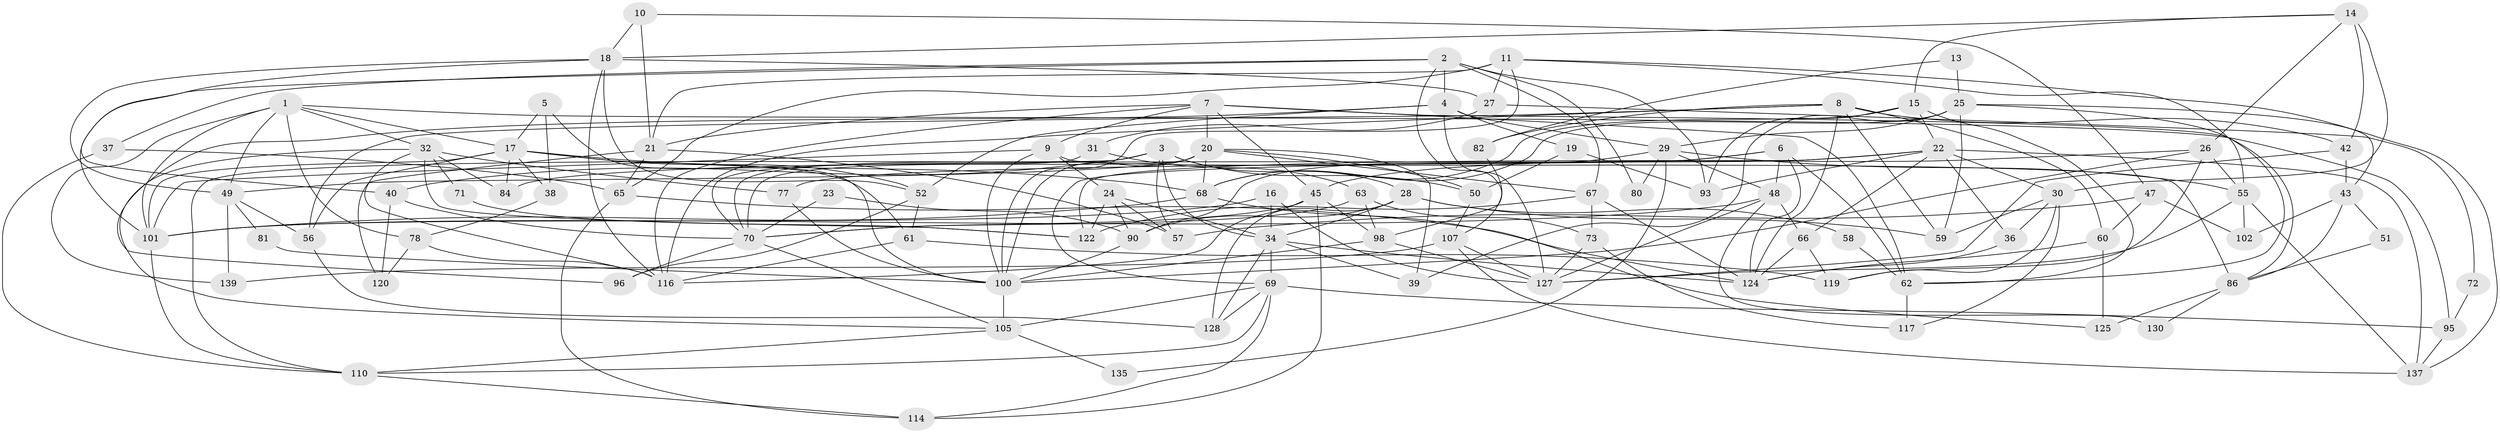 // Generated by graph-tools (version 1.1) at 2025/23/03/03/25 07:23:58]
// undirected, 96 vertices, 231 edges
graph export_dot {
graph [start="1"]
  node [color=gray90,style=filled];
  1;
  2 [super="+97"];
  3 [super="+54"];
  4 [super="+79"];
  5 [super="+64"];
  6 [super="+76"];
  7 [super="+132"];
  8 [super="+12"];
  9 [super="+88"];
  10;
  11 [super="+83"];
  13;
  14;
  15 [super="+104"];
  16;
  17 [super="+123"];
  18 [super="+109"];
  19;
  20 [super="+41"];
  21 [super="+35"];
  22 [super="+92"];
  23;
  24 [super="+103"];
  25 [super="+53"];
  26;
  27;
  28 [super="+46"];
  29 [super="+106"];
  30 [super="+44"];
  31;
  32 [super="+33"];
  34 [super="+112"];
  36;
  37;
  38;
  39;
  40;
  42;
  43;
  45 [super="+85"];
  47;
  48;
  49 [super="+133"];
  50;
  51;
  52;
  55 [super="+87"];
  56 [super="+115"];
  57 [super="+74"];
  58;
  59;
  60 [super="+131"];
  61 [super="+94"];
  62 [super="+91"];
  63;
  65;
  66 [super="+111"];
  67 [super="+113"];
  68 [super="+126"];
  69 [super="+121"];
  70 [super="+75"];
  71;
  72;
  73;
  77;
  78 [super="+89"];
  80;
  81;
  82;
  84;
  86 [super="+99"];
  90;
  93;
  95;
  96;
  98;
  100 [super="+108"];
  101 [super="+138"];
  102;
  105 [super="+118"];
  107 [super="+136"];
  110;
  114;
  116;
  117;
  119;
  120;
  122;
  124 [super="+129"];
  125;
  127 [super="+134"];
  128;
  130;
  135;
  137;
  139;
  1 -- 49;
  1 -- 95;
  1 -- 139;
  1 -- 32;
  1 -- 17;
  1 -- 101;
  1 -- 78;
  2 -- 101;
  2 -- 67;
  2 -- 4;
  2 -- 80;
  2 -- 37;
  2 -- 93;
  2 -- 107;
  3 -- 50;
  3 -- 70;
  3 -- 40;
  3 -- 57;
  3 -- 28;
  3 -- 110;
  3 -- 34;
  4 -- 96;
  4 -- 19;
  4 -- 52;
  4 -- 29;
  4 -- 127;
  5 -- 17;
  5 -- 100;
  5 -- 38;
  6 -- 48;
  6 -- 62;
  6 -- 77;
  6 -- 124;
  6 -- 69;
  7 -- 21;
  7 -- 116;
  7 -- 62;
  7 -- 45;
  7 -- 86;
  7 -- 20;
  7 -- 9;
  8 -- 56;
  8 -- 42;
  8 -- 59;
  8 -- 82;
  8 -- 124;
  8 -- 116;
  8 -- 60;
  9 -- 100;
  9 -- 86;
  9 -- 24;
  9 -- 101;
  10 -- 47;
  10 -- 21;
  10 -- 18;
  11 -- 65;
  11 -- 27;
  11 -- 137;
  11 -- 21;
  11 -- 100;
  11 -- 55;
  13 -- 82;
  13 -- 25;
  14 -- 26;
  14 -- 42;
  14 -- 18;
  14 -- 15;
  14 -- 30;
  15 -- 93;
  15 -- 62;
  15 -- 22;
  15 -- 68;
  16 -- 101;
  16 -- 34;
  16 -- 127;
  17 -- 84;
  17 -- 56;
  17 -- 68;
  17 -- 38;
  17 -- 52;
  17 -- 61;
  17 -- 101;
  18 -- 49;
  18 -- 27;
  18 -- 52;
  18 -- 116;
  18 -- 40;
  19 -- 50;
  19 -- 93;
  20 -- 70;
  20 -- 39;
  20 -- 50;
  20 -- 49;
  20 -- 67;
  20 -- 100;
  20 -- 68;
  21 -- 65;
  21 -- 57;
  21 -- 120;
  22 -- 66;
  22 -- 84;
  22 -- 36;
  22 -- 137;
  22 -- 122;
  22 -- 93;
  22 -- 30;
  23 -- 90;
  23 -- 70;
  24 -- 122;
  24 -- 57;
  24 -- 90;
  24 -- 34;
  25 -- 29;
  25 -- 68;
  25 -- 39;
  25 -- 62;
  25 -- 43;
  25 -- 59;
  26 -- 55;
  26 -- 119;
  26 -- 100;
  26 -- 45;
  27 -- 31;
  27 -- 72;
  28 -- 90;
  28 -- 59;
  28 -- 128;
  28 -- 58;
  28 -- 34;
  29 -- 48;
  29 -- 90;
  29 -- 135;
  29 -- 80;
  29 -- 55;
  30 -- 59;
  30 -- 36;
  30 -- 119;
  30 -- 117;
  31 -- 63;
  31 -- 70;
  32 -- 77;
  32 -- 71;
  32 -- 84;
  32 -- 122;
  32 -- 116;
  32 -- 105;
  34 -- 39;
  34 -- 128;
  34 -- 124;
  34 -- 69;
  36 -- 124;
  37 -- 110;
  37 -- 65;
  38 -- 78;
  40 -- 120;
  40 -- 70;
  42 -- 43;
  42 -- 127;
  43 -- 102;
  43 -- 51;
  43 -- 86;
  45 -- 114;
  45 -- 70;
  45 -- 98;
  45 -- 116;
  47 -- 102;
  47 -- 57;
  47 -- 60;
  48 -- 130;
  48 -- 127;
  48 -- 101;
  48 -- 66;
  49 -- 139 [weight=2];
  49 -- 56;
  49 -- 81;
  50 -- 107;
  51 -- 86;
  52 -- 61;
  52 -- 96;
  55 -- 127;
  55 -- 137;
  55 -- 102;
  56 -- 128;
  58 -- 62;
  60 -- 124;
  60 -- 125;
  61 -- 119;
  61 -- 116;
  62 -- 117;
  63 -- 73;
  63 -- 98;
  63 -- 70;
  65 -- 114;
  65 -- 124;
  66 -- 119;
  66 -- 124;
  67 -- 122;
  67 -- 73;
  67 -- 124;
  68 -- 125;
  68 -- 101;
  69 -- 105 [weight=2];
  69 -- 128;
  69 -- 114;
  69 -- 110;
  69 -- 95;
  70 -- 105;
  70 -- 96;
  71 -- 122;
  72 -- 95;
  73 -- 127 [weight=2];
  73 -- 117;
  77 -- 100;
  78 -- 120;
  78 -- 116;
  81 -- 100;
  82 -- 98;
  86 -- 125;
  86 -- 130;
  90 -- 100;
  95 -- 137;
  98 -- 127;
  98 -- 100;
  100 -- 105;
  101 -- 110;
  105 -- 110;
  105 -- 135;
  107 -- 139;
  107 -- 127;
  107 -- 137;
  110 -- 114;
}
